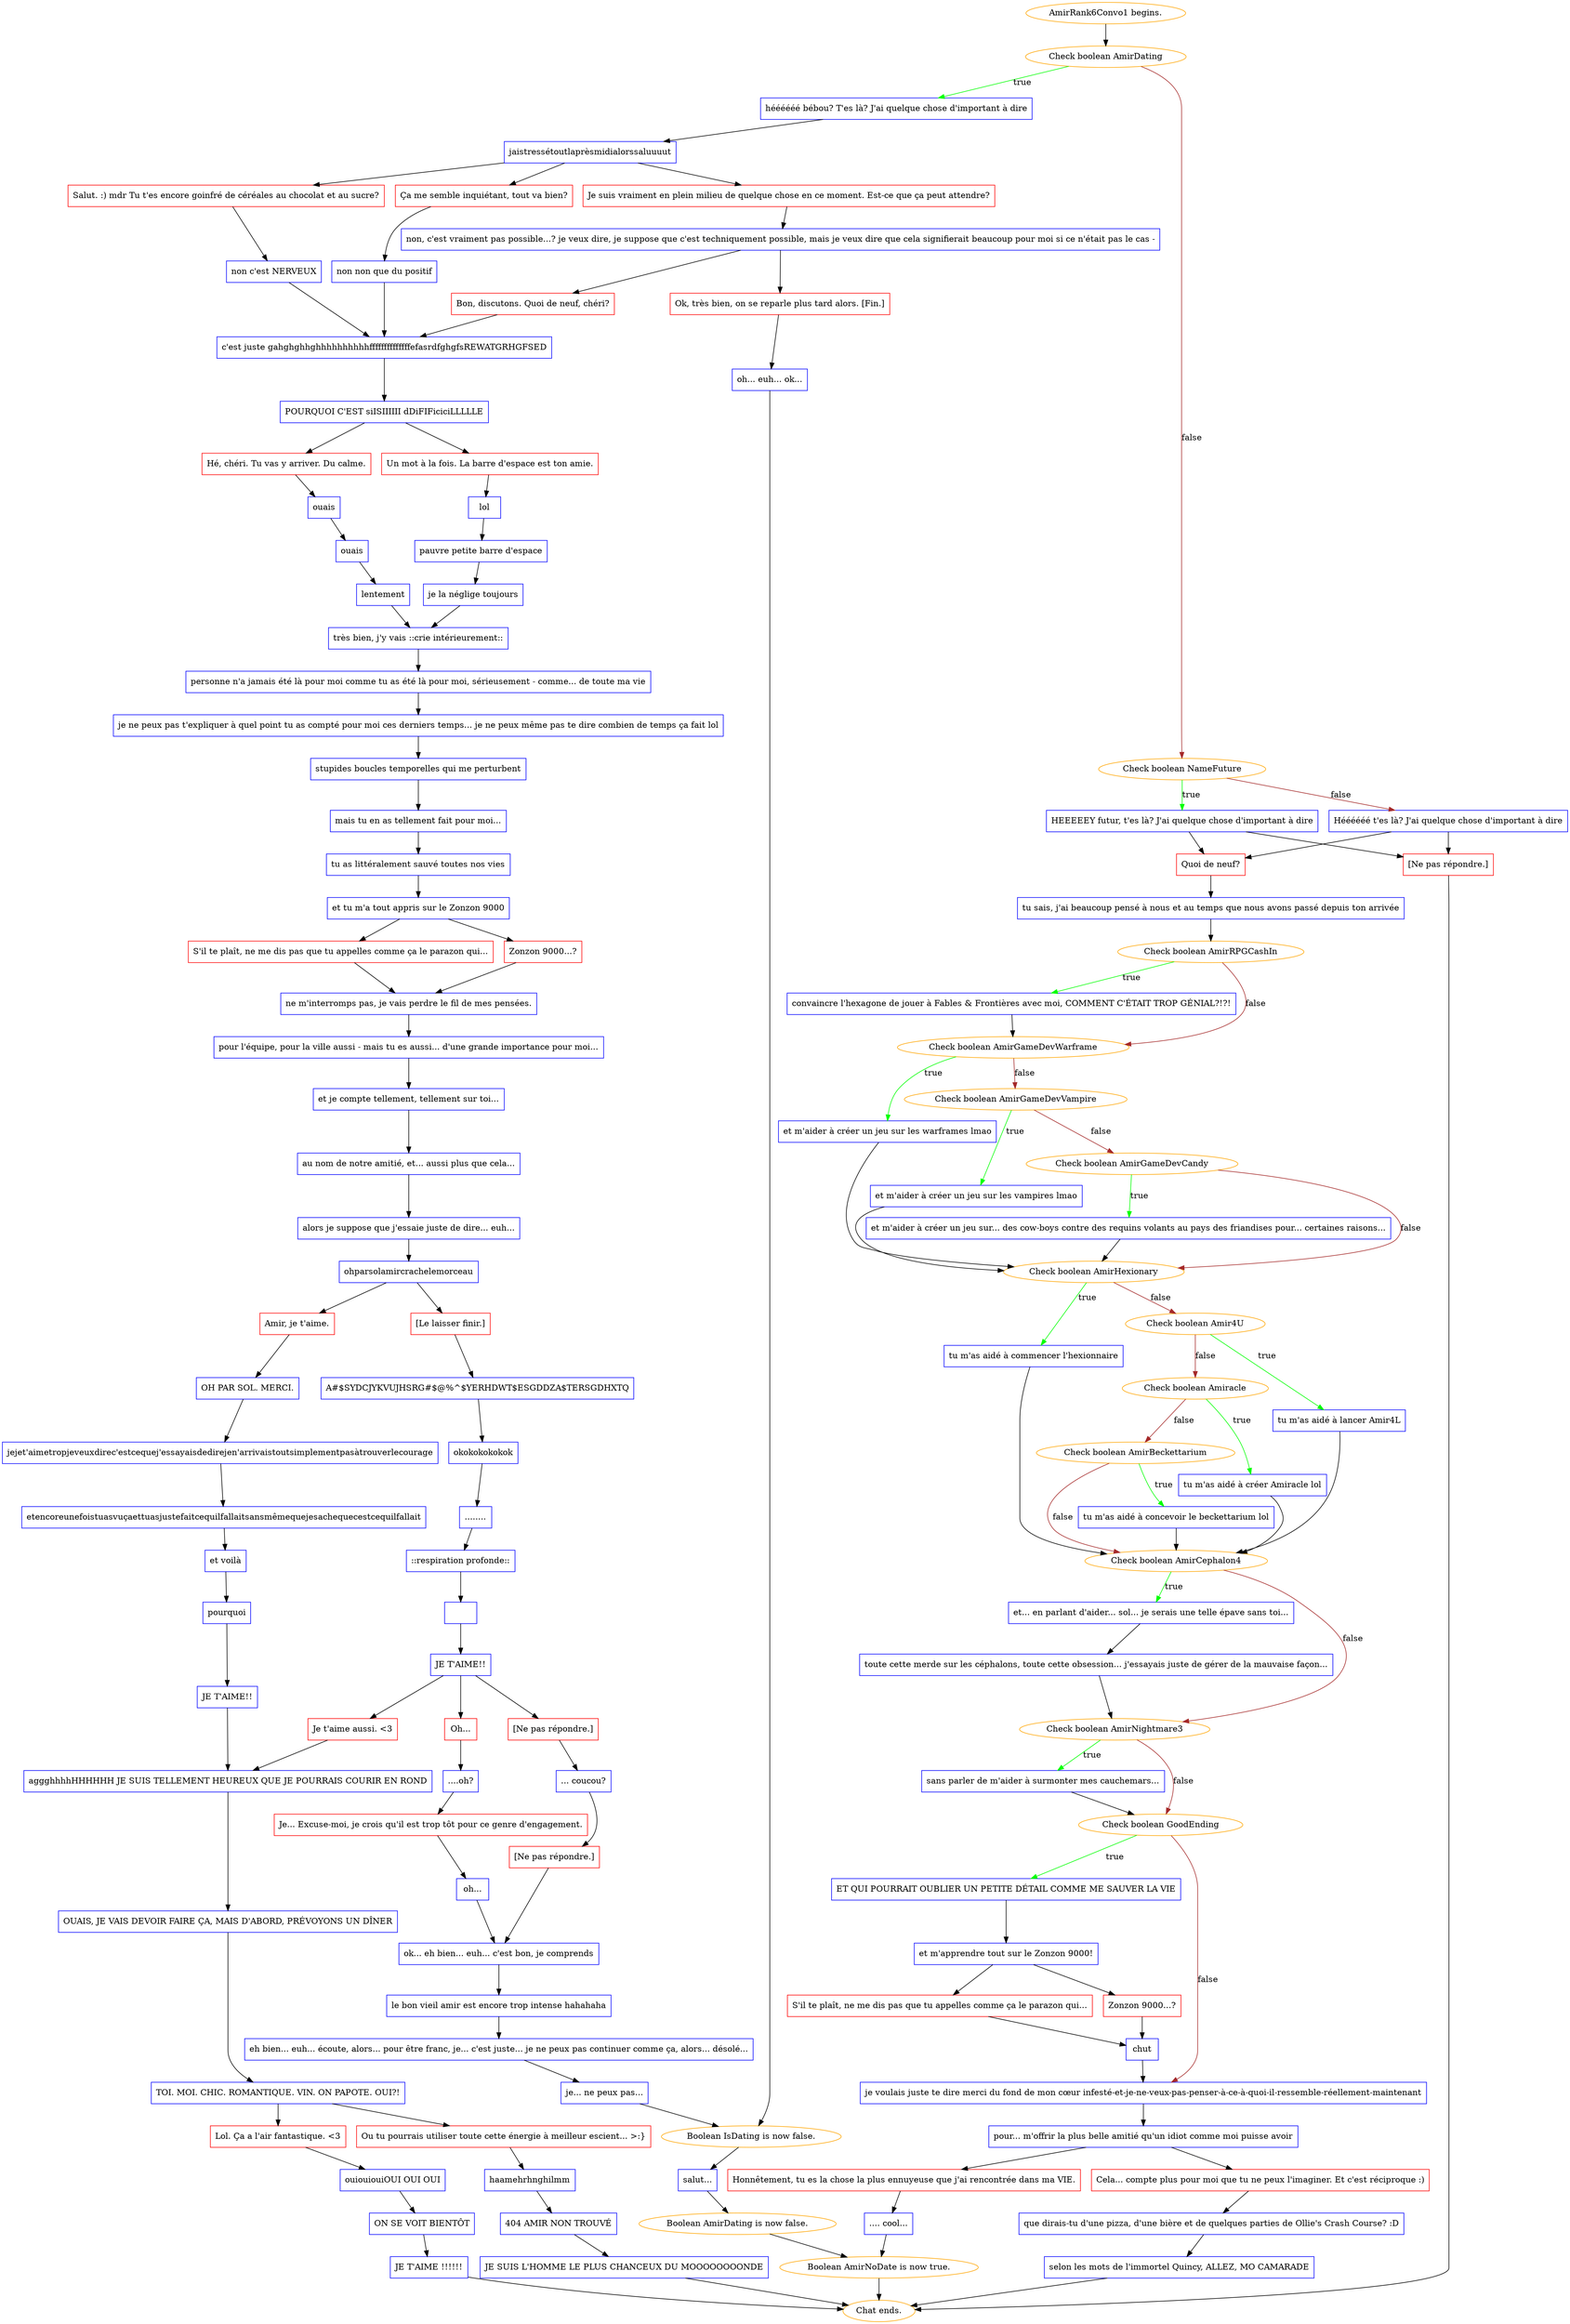 digraph {
	"AmirRank6Convo1 begins." [color=orange];
		"AmirRank6Convo1 begins." -> j790010462;
	j790010462 [label="Check boolean AmirDating",color=orange];
		j790010462 -> j3115661944 [label=true,color=green];
		j790010462 -> j4292522466 [label=false,color=brown];
	j3115661944 [label="héééééé bébou? T'es là? J'ai quelque chose d'important à dire",shape=box,color=blue];
		j3115661944 -> j943616263;
	j4292522466 [label="Check boolean NameFuture",color=orange];
		j4292522466 -> j3078013766 [label=true,color=green];
		j4292522466 -> j4112372215 [label=false,color=brown];
	j943616263 [label="jaistressétoutlaprèsmidialorssaluuuut",shape=box,color=blue];
		j943616263 -> j593403737;
		j943616263 -> j2083480859;
		j943616263 -> j3141752139;
	j3078013766 [label="HEEEEEY futur, t'es là? J'ai quelque chose d'important à dire",shape=box,color=blue];
		j3078013766 -> j188820867;
		j3078013766 -> j143549678;
	j4112372215 [label="Héééééé t'es là? J'ai quelque chose d'important à dire",shape=box,color=blue];
		j4112372215 -> j188820867;
		j4112372215 -> j143549678;
	j593403737 [label="Salut. :) mdr Tu t'es encore goinfré de céréales au chocolat et au sucre?",shape=box,color=red];
		j593403737 -> j3488435472;
	j2083480859 [label="Ça me semble inquiétant, tout va bien?",shape=box,color=red];
		j2083480859 -> j3435033666;
	j3141752139 [label="Je suis vraiment en plein milieu de quelque chose en ce moment. Est-ce que ça peut attendre?",shape=box,color=red];
		j3141752139 -> j3361677452;
	j188820867 [label="Quoi de neuf?",shape=box,color=red];
		j188820867 -> j1988302009;
	j143549678 [label="[Ne pas répondre.]",shape=box,color=red];
		j143549678 -> "Chat ends.";
	j3488435472 [label="non c'est NERVEUX",shape=box,color=blue];
		j3488435472 -> j4052682345;
	j3435033666 [label="non non que du positif",shape=box,color=blue];
		j3435033666 -> j4052682345;
	j3361677452 [label="non, c'est vraiment pas possible...? je veux dire, je suppose que c'est techniquement possible, mais je veux dire que cela signifierait beaucoup pour moi si ce n'était pas le cas -",shape=box,color=blue];
		j3361677452 -> j3678506700;
		j3361677452 -> j1578957270;
	j1988302009 [label="tu sais, j'ai beaucoup pensé à nous et au temps que nous avons passé depuis ton arrivée",shape=box,color=blue];
		j1988302009 -> j3826784422;
	"Chat ends." [color=orange];
	j4052682345 [label="c'est juste gahghghhghhhhhhhhhhffffffffffffffefasrdfghgfsREWATGRHGFSED",shape=box,color=blue];
		j4052682345 -> j797002146;
	j3678506700 [label="Bon, discutons. Quoi de neuf, chéri?",shape=box,color=red];
		j3678506700 -> j4052682345;
	j1578957270 [label="Ok, très bien, on se reparle plus tard alors. [Fin.]",shape=box,color=red];
		j1578957270 -> j1783536473;
	j3826784422 [label="Check boolean AmirRPGCashIn",color=orange];
		j3826784422 -> j2134292899 [label=true,color=green];
		j3826784422 -> j2297868336 [label=false,color=brown];
	j797002146 [label="POURQUOI C'EST siISIIIIII dDiFIFiciciLLLLLE",shape=box,color=blue];
		j797002146 -> j2917183312;
		j797002146 -> j2285393616;
	j1783536473 [label="oh... euh... ok...",shape=box,color=blue];
		j1783536473 -> j169540649;
	j2134292899 [label="convaincre l'hexagone de jouer à Fables & Frontières avec moi, COMMENT C'ÉTAIT TROP GÉNIAL?!?!",shape=box,color=blue];
		j2134292899 -> j2297868336;
	j2297868336 [label="Check boolean AmirGameDevWarframe",color=orange];
		j2297868336 -> j2379176084 [label=true,color=green];
		j2297868336 -> j3506259166 [label=false,color=brown];
	j2917183312 [label="Hé, chéri. Tu vas y arriver. Du calme.",shape=box,color=red];
		j2917183312 -> j3119571323;
	j2285393616 [label="Un mot à la fois. La barre d'espace est ton amie.",shape=box,color=red];
		j2285393616 -> j2242365489;
	j169540649 [label="Boolean IsDating is now false.",color=orange];
		j169540649 -> j1846553157;
	j2379176084 [label="et m'aider à créer un jeu sur les warframes lmao",shape=box,color=blue];
		j2379176084 -> j3646133356;
	j3506259166 [label="Check boolean AmirGameDevVampire",color=orange];
		j3506259166 -> j3051079382 [label=true,color=green];
		j3506259166 -> j1286003093 [label=false,color=brown];
	j3119571323 [label="ouais",shape=box,color=blue];
		j3119571323 -> j3424243870;
	j2242365489 [label="lol",shape=box,color=blue];
		j2242365489 -> j3149600295;
	j1846553157 [label="salut...",shape=box,color=blue];
		j1846553157 -> j911677755;
	j3646133356 [label="Check boolean AmirHexionary",color=orange];
		j3646133356 -> j3973376871 [label=true,color=green];
		j3646133356 -> j3967894332 [label=false,color=brown];
	j3051079382 [label="et m'aider à créer un jeu sur les vampires lmao",shape=box,color=blue];
		j3051079382 -> j3646133356;
	j1286003093 [label="Check boolean AmirGameDevCandy",color=orange];
		j1286003093 -> j3040433784 [label=true,color=green];
		j1286003093 -> j3646133356 [label=false,color=brown];
	j3424243870 [label="ouais",shape=box,color=blue];
		j3424243870 -> j415295359;
	j3149600295 [label="pauvre petite barre d'espace",shape=box,color=blue];
		j3149600295 -> j3541757148;
	j911677755 [label="Boolean AmirDating is now false.",color=orange];
		j911677755 -> j1438323710;
	j3973376871 [label="tu m'as aidé à commencer l'hexionnaire",shape=box,color=blue];
		j3973376871 -> j3587826111;
	j3967894332 [label="Check boolean Amir4U",color=orange];
		j3967894332 -> j4274686062 [label=true,color=green];
		j3967894332 -> j3456698547 [label=false,color=brown];
	j3040433784 [label="et m'aider à créer un jeu sur... des cow-boys contre des requins volants au pays des friandises pour... certaines raisons...",shape=box,color=blue];
		j3040433784 -> j3646133356;
	j415295359 [label="lentement",shape=box,color=blue];
		j415295359 -> j2966241107;
	j3541757148 [label="je la néglige toujours",shape=box,color=blue];
		j3541757148 -> j2966241107;
	j1438323710 [label="Boolean AmirNoDate is now true.",color=orange];
		j1438323710 -> "Chat ends.";
	j3587826111 [label="Check boolean AmirCephalon4",color=orange];
		j3587826111 -> j1169337874 [label=true,color=green];
		j3587826111 -> j181140992 [label=false,color=brown];
	j4274686062 [label="tu m'as aidé à lancer Amir4L",shape=box,color=blue];
		j4274686062 -> j3587826111;
	j3456698547 [label="Check boolean Amiracle",color=orange];
		j3456698547 -> j1752697346 [label=true,color=green];
		j3456698547 -> j3662880471 [label=false,color=brown];
	j2966241107 [label="très bien, j'y vais ::crie intérieurement::",shape=box,color=blue];
		j2966241107 -> j2673599373;
	j1169337874 [label="et... en parlant d'aider... sol... je serais une telle épave sans toi...",shape=box,color=blue];
		j1169337874 -> j2540188929;
	j181140992 [label="Check boolean AmirNightmare3",color=orange];
		j181140992 -> j3584972406 [label=true,color=green];
		j181140992 -> j2311468738 [label=false,color=brown];
	j1752697346 [label="tu m'as aidé à créer Amiracle lol",shape=box,color=blue];
		j1752697346 -> j3587826111;
	j3662880471 [label="Check boolean AmirBeckettarium",color=orange];
		j3662880471 -> j3662740999 [label=true,color=green];
		j3662880471 -> j3587826111 [label=false,color=brown];
	j2673599373 [label="personne n'a jamais été là pour moi comme tu as été là pour moi, sérieusement - comme... de toute ma vie",shape=box,color=blue];
		j2673599373 -> j1900842901;
	j2540188929 [label="toute cette merde sur les céphalons, toute cette obsession... j'essayais juste de gérer de la mauvaise façon...",shape=box,color=blue];
		j2540188929 -> j181140992;
	j3584972406 [label="sans parler de m'aider à surmonter mes cauchemars...",shape=box,color=blue];
		j3584972406 -> j2311468738;
	j2311468738 [label="Check boolean GoodEnding",color=orange];
		j2311468738 -> j1992952613 [label=true,color=green];
		j2311468738 -> j2969757619 [label=false,color=brown];
	j3662740999 [label="tu m'as aidé à concevoir le beckettarium lol",shape=box,color=blue];
		j3662740999 -> j3587826111;
	j1900842901 [label="je ne peux pas t'expliquer à quel point tu as compté pour moi ces derniers temps... je ne peux même pas te dire combien de temps ça fait lol",shape=box,color=blue];
		j1900842901 -> j2583475848;
	j1992952613 [label="ET QUI POURRAIT OUBLIER UN PETITE DÉTAIL COMME ME SAUVER LA VIE",shape=box,color=blue];
		j1992952613 -> j813015813;
	j2969757619 [label="je voulais juste te dire merci du fond de mon cœur infesté-et-je-ne-veux-pas-penser-à-ce-à-quoi-il-ressemble-réellement-maintenant",shape=box,color=blue];
		j2969757619 -> j606080085;
	j2583475848 [label="stupides boucles temporelles qui me perturbent",shape=box,color=blue];
		j2583475848 -> j1414091120;
	j813015813 [label="et m'apprendre tout sur le Zonzon 9000!",shape=box,color=blue];
		j813015813 -> j1081703078;
		j813015813 -> j566030906;
	j606080085 [label="pour... m'offrir la plus belle amitié qu'un idiot comme moi puisse avoir",shape=box,color=blue];
		j606080085 -> j2930475110;
		j606080085 -> j3443336112;
	j1414091120 [label="mais tu en as tellement fait pour moi...",shape=box,color=blue];
		j1414091120 -> j3344283002;
	j1081703078 [label="S'il te plaît, ne me dis pas que tu appelles comme ça le parazon qui...",shape=box,color=red];
		j1081703078 -> j2852219537;
	j566030906 [label="Zonzon 9000...?",shape=box,color=red];
		j566030906 -> j2852219537;
	j2930475110 [label="Cela... compte plus pour moi que tu ne peux l'imaginer. Et c'est réciproque :)",shape=box,color=red];
		j2930475110 -> j2602624206;
	j3443336112 [label="Honnêtement, tu es la chose la plus ennuyeuse que j'ai rencontrée dans ma VIE.",shape=box,color=red];
		j3443336112 -> j180171028;
	j3344283002 [label="tu as littéralement sauvé toutes nos vies",shape=box,color=blue];
		j3344283002 -> j310558;
	j2852219537 [label="chut",shape=box,color=blue];
		j2852219537 -> j2969757619;
	j2602624206 [label="que dirais-tu d'une pizza, d'une bière et de quelques parties de Ollie's Crash Course? :D",shape=box,color=blue];
		j2602624206 -> j3013983406;
	j180171028 [label=".... cool...",shape=box,color=blue];
		j180171028 -> j1438323710;
	j310558 [label="et tu m'a tout appris sur le Zonzon 9000",shape=box,color=blue];
		j310558 -> j2304938375;
		j310558 -> j1637041009;
	j3013983406 [label="selon les mots de l'immortel Quincy, ALLEZ, MO CAMARADE",shape=box,color=blue];
		j3013983406 -> "Chat ends.";
	j2304938375 [label="S'il te plaît, ne me dis pas que tu appelles comme ça le parazon qui...",shape=box,color=red];
		j2304938375 -> j1546238101;
	j1637041009 [label="Zonzon 9000...?",shape=box,color=red];
		j1637041009 -> j1546238101;
	j1546238101 [label="ne m'interromps pas, je vais perdre le fil de mes pensées.",shape=box,color=blue];
		j1546238101 -> j3433267323;
	j3433267323 [label="pour l'équipe, pour la ville aussi - mais tu es aussi... d'une grande importance pour moi...",shape=box,color=blue];
		j3433267323 -> j1981222328;
	j1981222328 [label="et je compte tellement, tellement sur toi...",shape=box,color=blue];
		j1981222328 -> j331179217;
	j331179217 [label="au nom de notre amitié, et... aussi plus que cela...",shape=box,color=blue];
		j331179217 -> j1618183922;
	j1618183922 [label="alors je suppose que j'essaie juste de dire... euh...",shape=box,color=blue];
		j1618183922 -> j3541106824;
	j3541106824 [label="ohparsolamircrachelemorceau",shape=box,color=blue];
		j3541106824 -> j412127728;
		j3541106824 -> j2417282166;
	j412127728 [label="Amir, je t'aime.",shape=box,color=red];
		j412127728 -> j1237315041;
	j2417282166 [label="[Le laisser finir.]",shape=box,color=red];
		j2417282166 -> j3534446912;
	j1237315041 [label="OH PAR SOL. MERCI.",shape=box,color=blue];
		j1237315041 -> j738687582;
	j3534446912 [label="A#$SYDCJYKVUJHSRG#$@%^$YERHDWT$ESGDDZA$TERSGDHXTQ",shape=box,color=blue];
		j3534446912 -> j3955548028;
	j738687582 [label="jejet'aimetropjeveuxdirec'estcequej'essayaisdedirejen'arrivaistoutsimplementpasàtrouverlecourage",shape=box,color=blue];
		j738687582 -> j2554251225;
	j3955548028 [label="okokokokokok",shape=box,color=blue];
		j3955548028 -> j1519458252;
	j2554251225 [label="etencoreunefoistuasvuçaettuasjustefaitcequilfallaitsansmêmequejesachequecestcequilfallait",shape=box,color=blue];
		j2554251225 -> j1757503744;
	j1519458252 [label="........",shape=box,color=blue];
		j1519458252 -> j2156551579;
	j1757503744 [label="et voilà",shape=box,color=blue];
		j1757503744 -> j2402963525;
	j2156551579 [label="::respiration profonde::",shape=box,color=blue];
		j2156551579 -> j2025354249;
	j2402963525 [label="pourquoi",shape=box,color=blue];
		j2402963525 -> j4023174098;
	j2025354249 [label=" ",shape=box,color=blue];
		j2025354249 -> j140471731;
	j4023174098 [label="JE T'AIME!!",shape=box,color=blue];
		j4023174098 -> j3828604220;
	j140471731 [label="JE T'AIME!!",shape=box,color=blue];
		j140471731 -> j1565002909;
		j140471731 -> j3736022866;
		j140471731 -> j495976128;
	j3828604220 [label="aggghhhhHHHHHH JE SUIS TELLEMENT HEUREUX QUE JE POURRAIS COURIR EN ROND",shape=box,color=blue];
		j3828604220 -> j4031799746;
	j1565002909 [label="Je t'aime aussi. <3",shape=box,color=red];
		j1565002909 -> j3828604220;
	j3736022866 [label="Oh...",shape=box,color=red];
		j3736022866 -> j2514760612;
	j495976128 [label="[Ne pas répondre.]",shape=box,color=red];
		j495976128 -> j2188183202;
	j4031799746 [label="OUAIS, JE VAIS DEVOIR FAIRE ÇA, MAIS D'ABORD, PRÉVOYONS UN DÎNER",shape=box,color=blue];
		j4031799746 -> j3079837335;
	j2514760612 [label="....oh?",shape=box,color=blue];
		j2514760612 -> j2221873596;
	j2188183202 [label="... coucou?",shape=box,color=blue];
		j2188183202 -> j2365688685;
	j3079837335 [label="TOI. MOI. CHIC. ROMANTIQUE. VIN. ON PAPOTE. OUI?!",shape=box,color=blue];
		j3079837335 -> j989268250;
		j3079837335 -> j1564959418;
	j2221873596 [label="Je... Excuse-moi, je crois qu'il est trop tôt pour ce genre d'engagement.",shape=box,color=red];
		j2221873596 -> j2310680949;
	j2365688685 [label="[Ne pas répondre.]",shape=box,color=red];
		j2365688685 -> j3085762979;
	j989268250 [label="Lol. Ça a l'air fantastique. <3",shape=box,color=red];
		j989268250 -> j1833446538;
	j1564959418 [label="Ou tu pourrais utiliser toute cette énergie à meilleur escient... >:}",shape=box,color=red];
		j1564959418 -> j2395622833;
	j2310680949 [label="oh...",shape=box,color=blue];
		j2310680949 -> j3085762979;
	j3085762979 [label="ok... eh bien... euh... c'est bon, je comprends",shape=box,color=blue];
		j3085762979 -> j1989663824;
	j1833446538 [label="ouiouiouiOUI OUI OUI",shape=box,color=blue];
		j1833446538 -> j3502682136;
	j2395622833 [label="haamehrhnghilmm",shape=box,color=blue];
		j2395622833 -> j244164132;
	j1989663824 [label="le bon vieil amir est encore trop intense hahahaha",shape=box,color=blue];
		j1989663824 -> j2789231940;
	j3502682136 [label="ON SE VOIT BIENTÔT",shape=box,color=blue];
		j3502682136 -> j717885350;
	j244164132 [label="404 AMIR NON TROUVÉ",shape=box,color=blue];
		j244164132 -> j3786213678;
	j2789231940 [label="eh bien... euh... écoute, alors... pour être franc, je... c'est juste... je ne peux pas continuer comme ça, alors... désolé...",shape=box,color=blue];
		j2789231940 -> j263899226;
	j717885350 [label="JE T'AIME !!!!!!",shape=box,color=blue];
		j717885350 -> "Chat ends.";
	j3786213678 [label="JE SUIS L'HOMME LE PLUS CHANCEUX DU MOOOOOOOONDE",shape=box,color=blue];
		j3786213678 -> "Chat ends.";
	j263899226 [label="je... ne peux pas...",shape=box,color=blue];
		j263899226 -> j169540649;
}